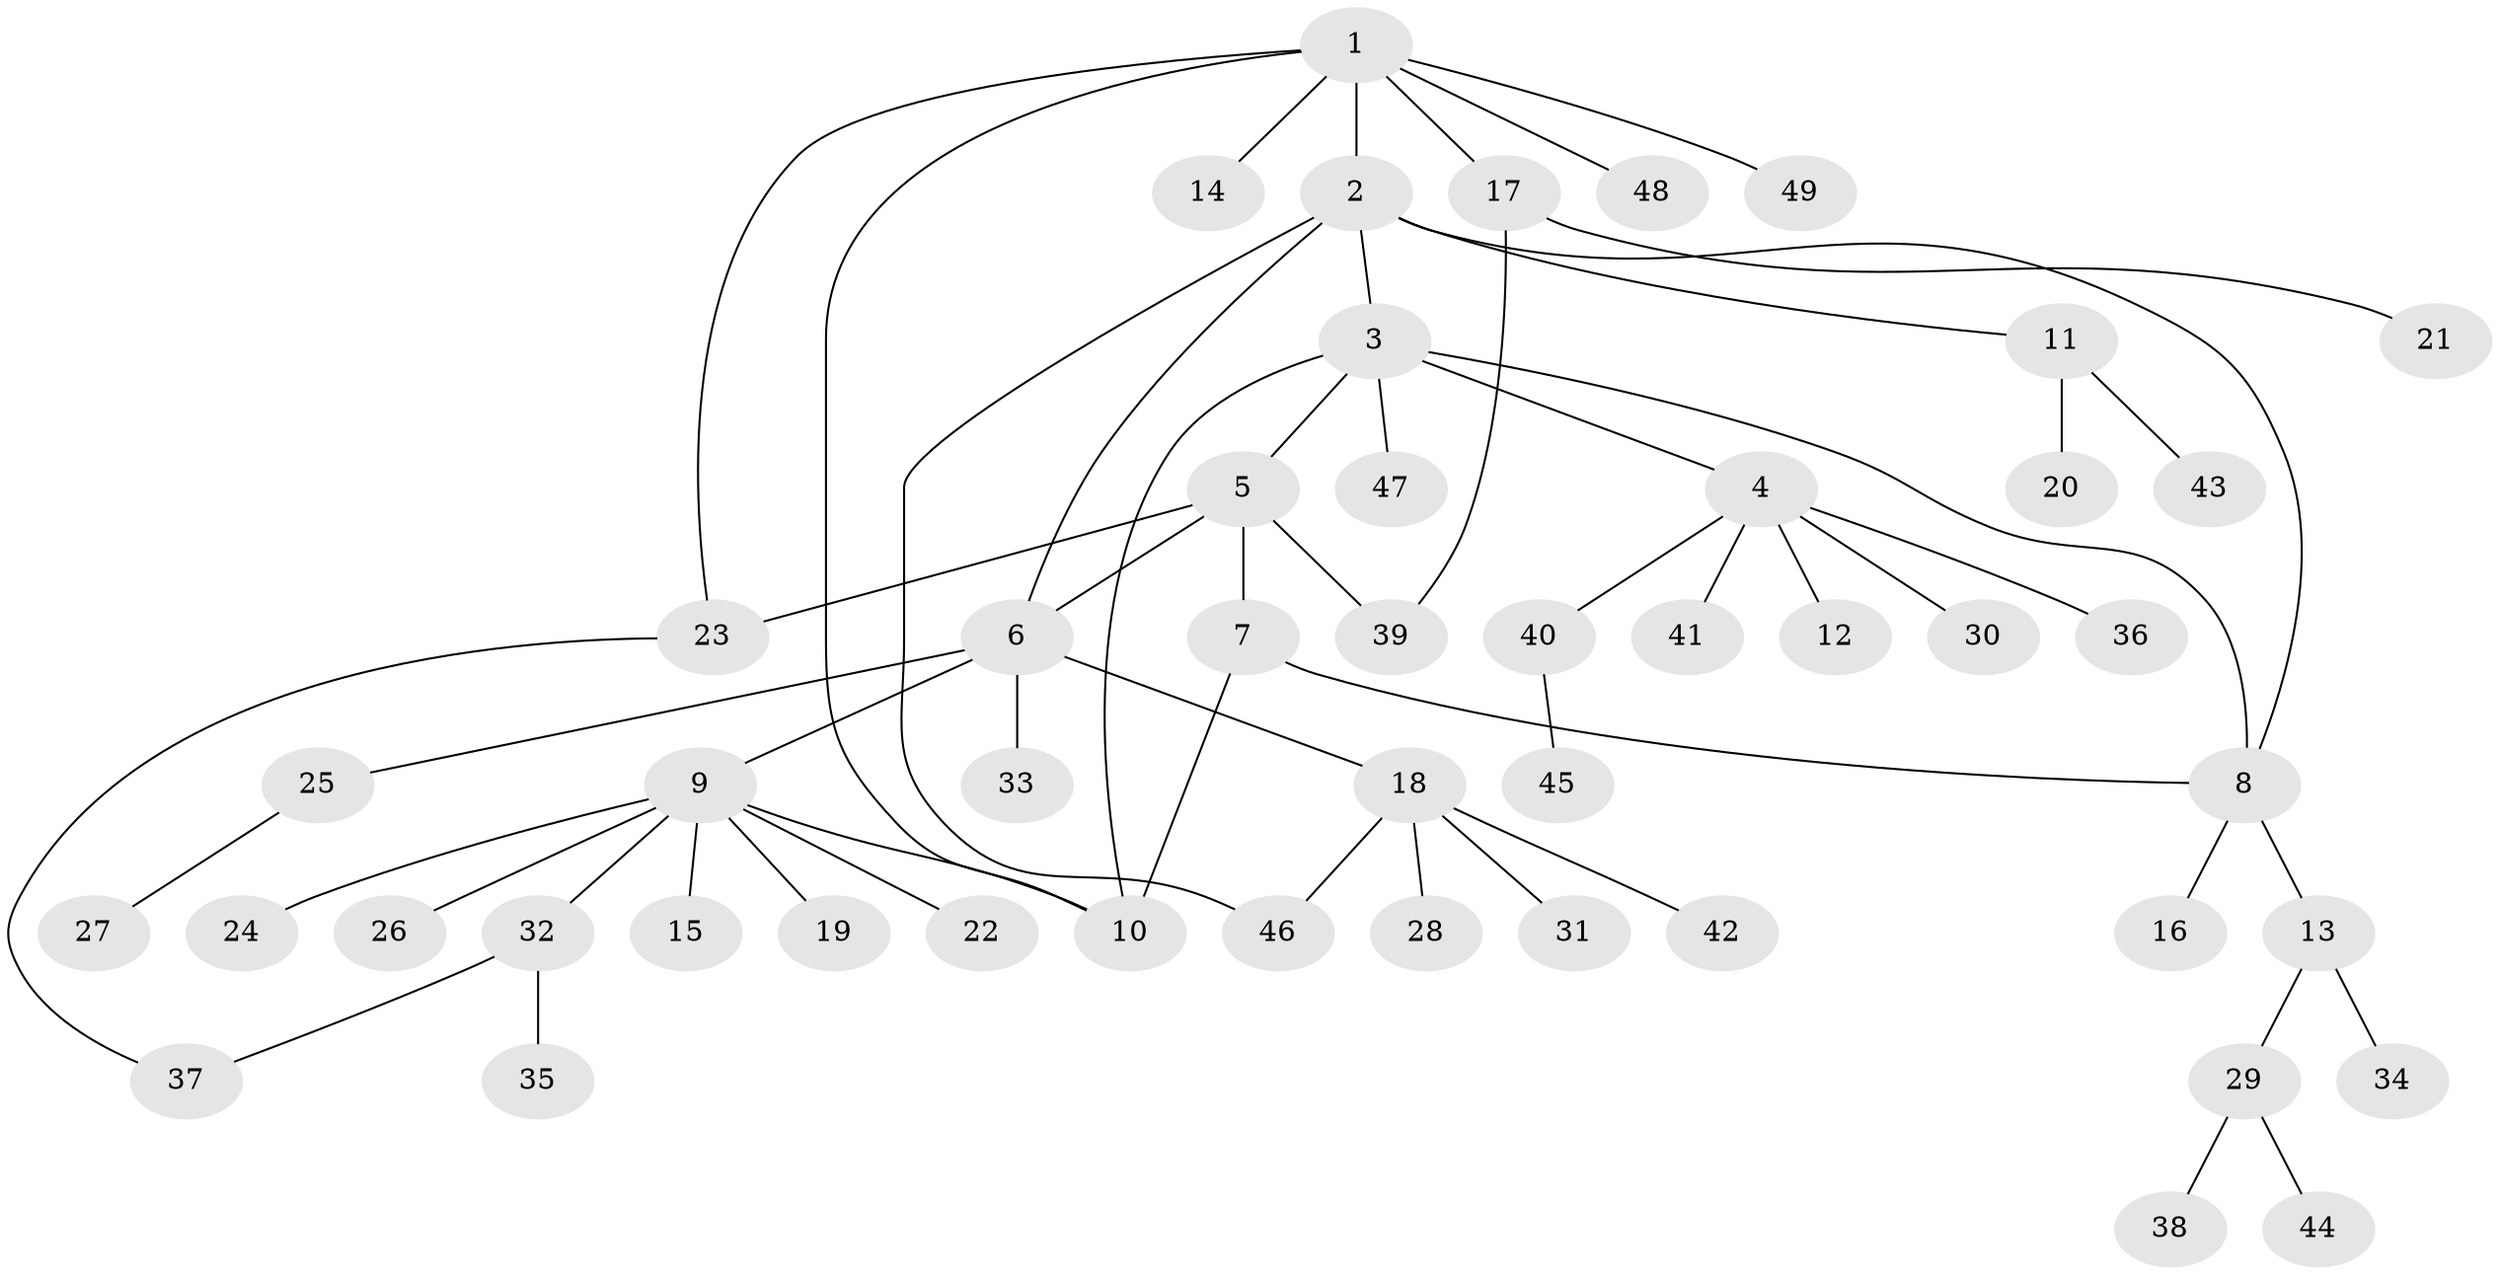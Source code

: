 // Generated by graph-tools (version 1.1) at 2025/02/03/09/25 03:02:41]
// undirected, 49 vertices, 58 edges
graph export_dot {
graph [start="1"]
  node [color=gray90,style=filled];
  1;
  2;
  3;
  4;
  5;
  6;
  7;
  8;
  9;
  10;
  11;
  12;
  13;
  14;
  15;
  16;
  17;
  18;
  19;
  20;
  21;
  22;
  23;
  24;
  25;
  26;
  27;
  28;
  29;
  30;
  31;
  32;
  33;
  34;
  35;
  36;
  37;
  38;
  39;
  40;
  41;
  42;
  43;
  44;
  45;
  46;
  47;
  48;
  49;
  1 -- 2;
  1 -- 10;
  1 -- 14;
  1 -- 17;
  1 -- 23;
  1 -- 48;
  1 -- 49;
  2 -- 3;
  2 -- 6;
  2 -- 8;
  2 -- 11;
  2 -- 46;
  3 -- 4;
  3 -- 5;
  3 -- 8;
  3 -- 10;
  3 -- 47;
  4 -- 12;
  4 -- 30;
  4 -- 36;
  4 -- 40;
  4 -- 41;
  5 -- 6;
  5 -- 7;
  5 -- 23;
  5 -- 39;
  6 -- 9;
  6 -- 18;
  6 -- 25;
  6 -- 33;
  7 -- 8;
  7 -- 10;
  8 -- 13;
  8 -- 16;
  9 -- 10;
  9 -- 15;
  9 -- 19;
  9 -- 22;
  9 -- 24;
  9 -- 26;
  9 -- 32;
  11 -- 20;
  11 -- 43;
  13 -- 29;
  13 -- 34;
  17 -- 21;
  17 -- 39;
  18 -- 28;
  18 -- 31;
  18 -- 42;
  18 -- 46;
  23 -- 37;
  25 -- 27;
  29 -- 38;
  29 -- 44;
  32 -- 35;
  32 -- 37;
  40 -- 45;
}
